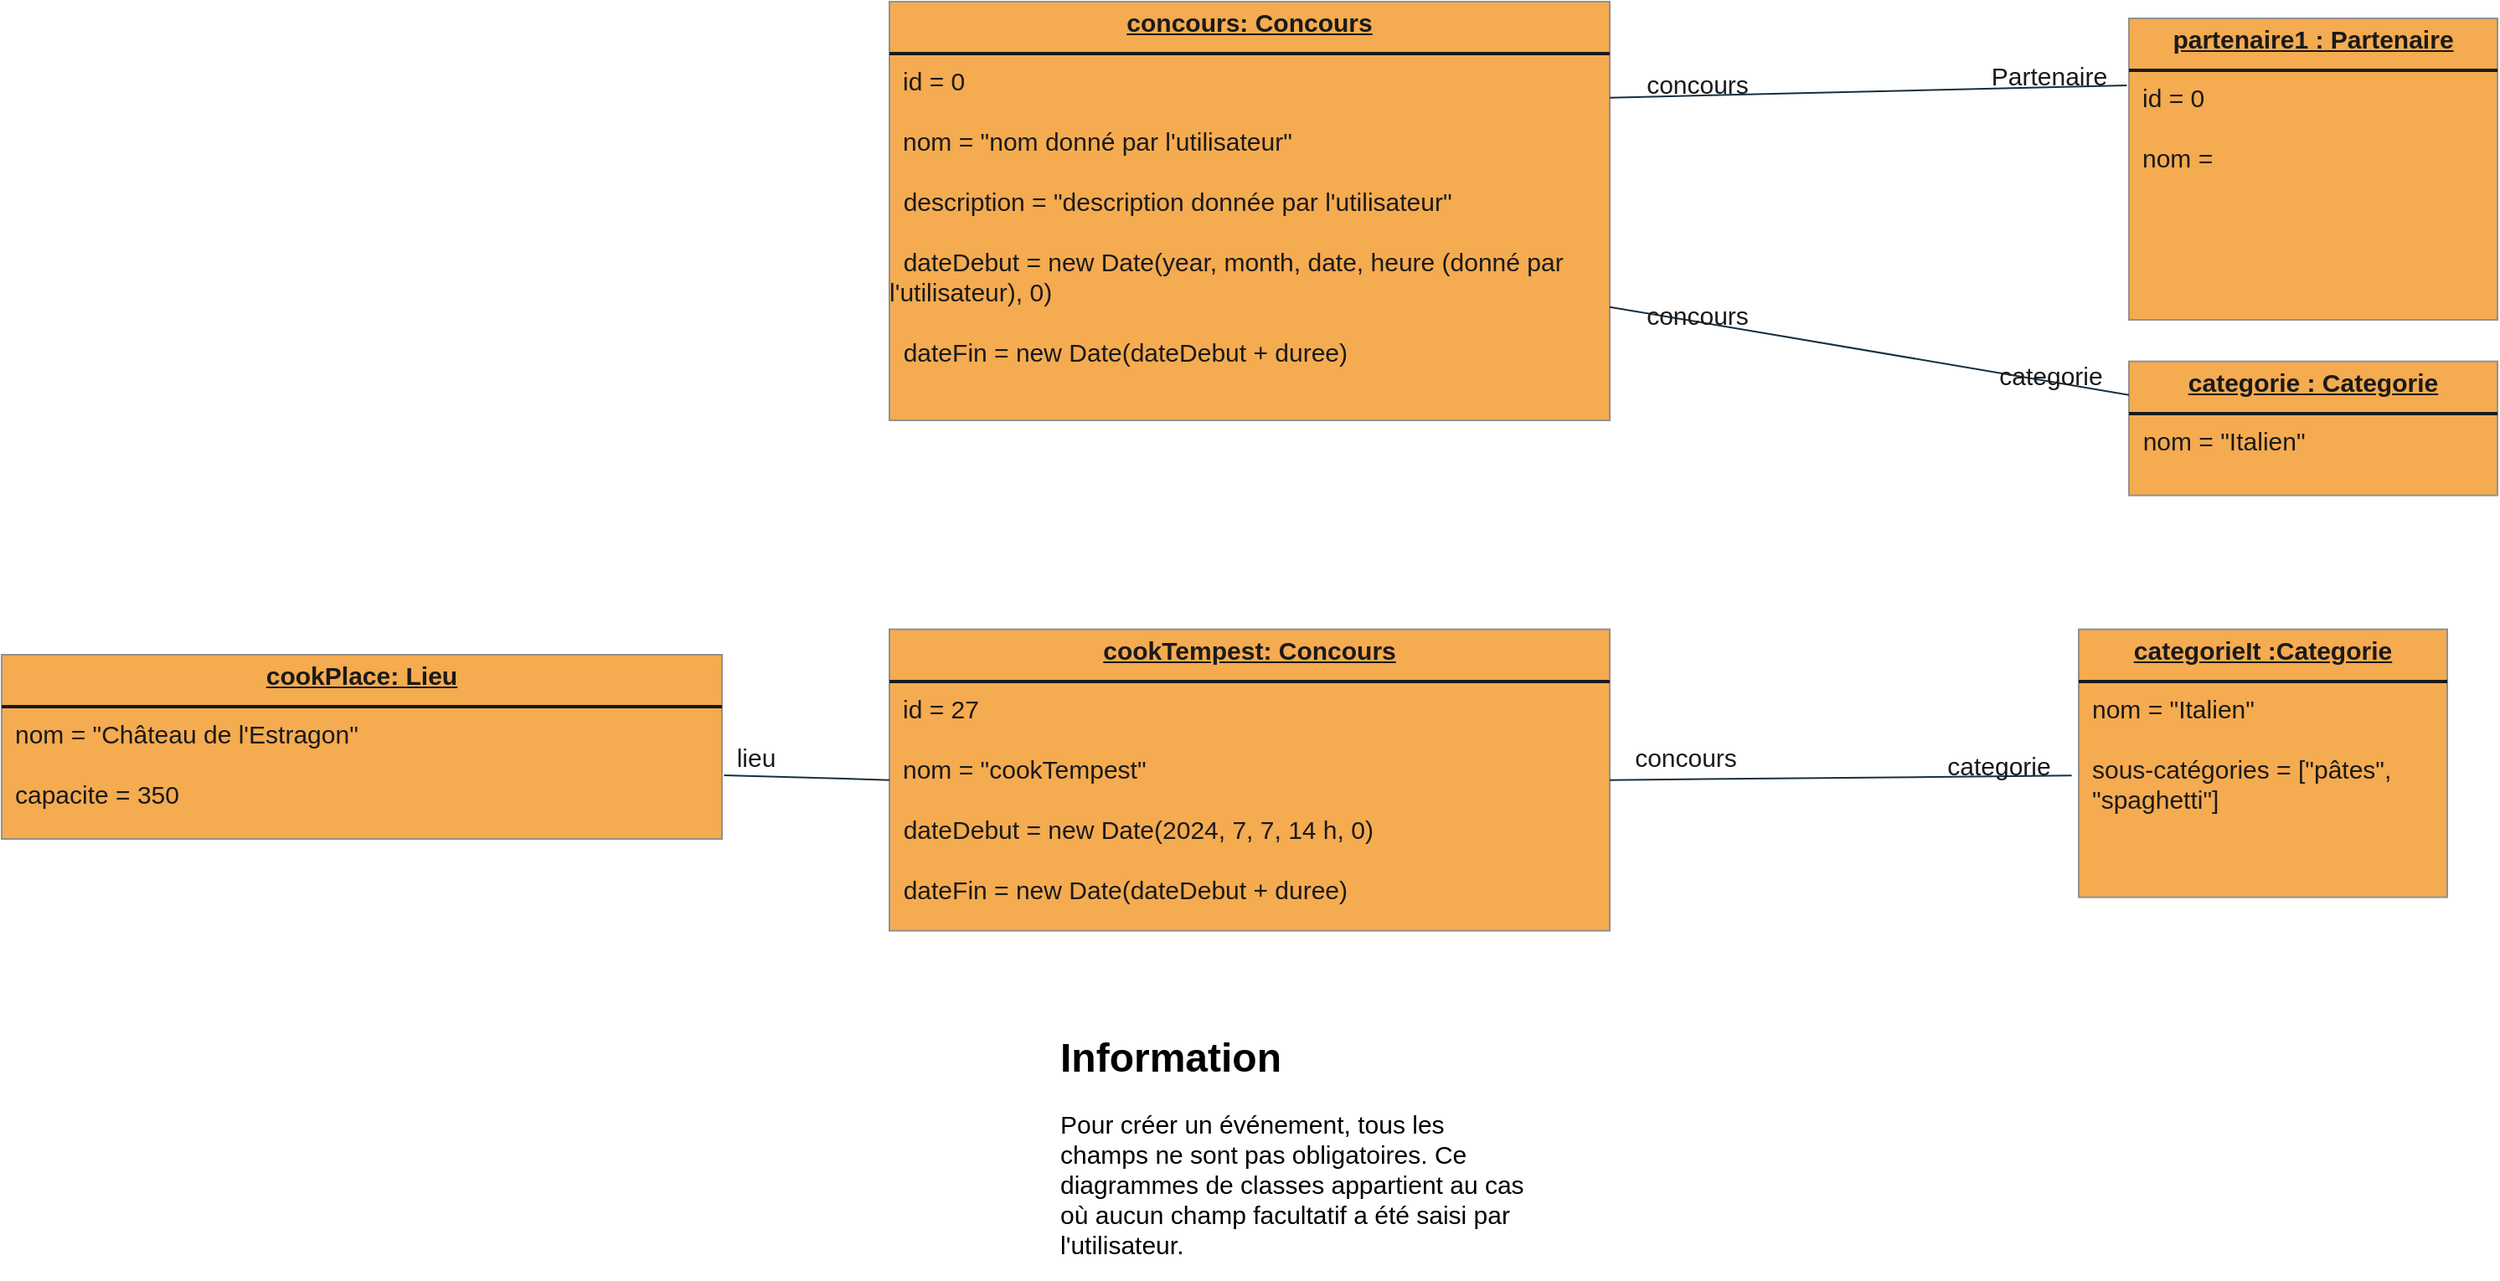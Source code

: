 <mxfile version="24.4.13" type="github">
  <diagram name="Page-1" id="CkdtYTVWs0D_aoovY7cm">
    <mxGraphModel dx="2668" dy="1970" grid="1" gridSize="10" guides="1" tooltips="1" connect="1" arrows="1" fold="1" page="1" pageScale="1" pageWidth="850" pageHeight="1100" math="0" shadow="0">
      <root>
        <mxCell id="0" />
        <mxCell id="1" parent="0" />
        <mxCell id="0bxhLpbx-PE3LNM0eR6W-1" value="&lt;p style=&quot;margin: 4px 0px 0px; text-align: center; text-decoration: underline; font-size: 15px;&quot;&gt;&lt;b style=&quot;font-size: 15px;&quot;&gt;cookTempest: Concours&lt;br style=&quot;font-size: 15px;&quot;&gt;&lt;/b&gt;&lt;/p&gt;&lt;hr style=&quot;border-style: solid; font-size: 15px;&quot;&gt;&lt;p style=&quot;margin: 0px 0px 0px 8px; font-size: 15px;&quot;&gt;id = 27&lt;/p&gt;&lt;p style=&quot;margin: 0px 0px 0px 8px; font-size: 15px;&quot;&gt;&lt;br style=&quot;font-size: 15px;&quot;&gt;&lt;/p&gt;&lt;p style=&quot;margin: 0px 0px 0px 8px; font-size: 15px;&quot;&gt;nom = &quot;cookTempest&quot;&lt;/p&gt;&lt;p style=&quot;margin: 0px 0px 0px 8px; font-size: 15px;&quot;&gt;&lt;br style=&quot;font-size: 15px;&quot;&gt;&lt;/p&gt;&lt;div style=&quot;font-size: 15px;&quot;&gt;&amp;nbsp; dateDebut = new Date(2024, 7, 7, 14 h, 0)&lt;/div&gt;&lt;div style=&quot;font-size: 15px;&quot;&gt;&lt;br style=&quot;font-size: 15px;&quot;&gt;&lt;/div&gt;&lt;div style=&quot;font-size: 15px;&quot;&gt;&amp;nbsp; dateFin = new Date(dateDebut + duree)&lt;/div&gt;&lt;div style=&quot;font-size: 15px;&quot;&gt;&amp;nbsp; &amp;nbsp;&lt;/div&gt;" style="verticalAlign=top;align=left;overflow=fill;html=1;whiteSpace=wrap;labelBackgroundColor=none;fillColor=#F5AB50;strokeColor=#909090;fontColor=#1A1A1A;fontSize=15;" parent="1" vertex="1">
          <mxGeometry x="10" y="-715.18" width="430" height="180" as="geometry" />
        </mxCell>
        <mxCell id="d4wZj_8_hUFDJzm03jYd-7" value="&lt;p style=&quot;margin: 4px 0px 0px; text-align: center; text-decoration: underline; font-size: 15px;&quot;&gt;&lt;b style=&quot;font-size: 15px;&quot;&gt;concours: Concours&lt;br style=&quot;font-size: 15px;&quot;&gt;&lt;/b&gt;&lt;/p&gt;&lt;hr style=&quot;border-style: solid; font-size: 15px;&quot;&gt;&lt;p style=&quot;margin: 0px 0px 0px 8px; font-size: 15px;&quot;&gt;id = 0&lt;/p&gt;&lt;p style=&quot;margin: 0px 0px 0px 8px; font-size: 15px;&quot;&gt;&lt;br style=&quot;font-size: 15px;&quot;&gt;&lt;/p&gt;&lt;p style=&quot;margin: 0px 0px 0px 8px; font-size: 15px;&quot;&gt;nom = &quot;nom donné par l&#39;utilisateur&quot;&lt;/p&gt;&lt;p style=&quot;margin: 0px 0px 0px 8px; font-size: 15px;&quot;&gt;&lt;br style=&quot;font-size: 15px;&quot;&gt;&lt;/p&gt;&lt;div style=&quot;font-size: 15px;&quot;&gt;&amp;nbsp; description = &quot;description donnée par l&#39;utilisateur&quot;&lt;/div&gt;&lt;div style=&quot;font-size: 15px;&quot;&gt;&lt;br style=&quot;font-size: 15px;&quot;&gt;&lt;/div&gt;&lt;div style=&quot;font-size: 15px;&quot;&gt;&amp;nbsp; dateDebut = new Date(year, month, date, heure (donné par l&#39;utilisateur), 0)&lt;/div&gt;&lt;div style=&quot;font-size: 15px;&quot;&gt;&lt;br style=&quot;font-size: 15px;&quot;&gt;&lt;/div&gt;&lt;div style=&quot;font-size: 15px;&quot;&gt;&amp;nbsp; dateFin = new Date(dateDebut + duree)&lt;/div&gt;" style="verticalAlign=top;align=left;overflow=fill;html=1;whiteSpace=wrap;labelBackgroundColor=none;fillColor=#F5AB50;strokeColor=#909090;fontColor=#1A1A1A;fontSize=15;" parent="1" vertex="1">
          <mxGeometry x="10" y="-1090" width="430" height="250" as="geometry" />
        </mxCell>
        <mxCell id="d4wZj_8_hUFDJzm03jYd-10" value="" style="endArrow=none;html=1;rounded=0;entryX=-0.006;entryY=0.251;entryDx=0;entryDy=0;exitX=1;exitY=0.25;exitDx=0;exitDy=0;entryPerimeter=0;labelBackgroundColor=none;strokeColor=#182E3E;fontColor=default;fontSize=15;" parent="1" edge="1">
          <mxGeometry width="50" height="50" relative="1" as="geometry">
            <mxPoint x="440" y="-1032.68" as="sourcePoint" />
            <mxPoint x="748.68" y="-1040.0" as="targetPoint" />
          </mxGeometry>
        </mxCell>
        <mxCell id="d4wZj_8_hUFDJzm03jYd-12" value="&lt;div style=&quot;font-size: 15px;&quot;&gt;Partenaire&lt;/div&gt;" style="edgeLabel;html=1;align=center;verticalAlign=middle;resizable=0;points=[];labelBackgroundColor=none;fontColor=#1A1A1A;fontSize=15;" parent="d4wZj_8_hUFDJzm03jYd-10" vertex="1" connectable="0">
          <mxGeometry x="0.82" y="-1" relative="1" as="geometry">
            <mxPoint x="-19" y="-8" as="offset" />
          </mxGeometry>
        </mxCell>
        <mxCell id="d4wZj_8_hUFDJzm03jYd-13" value="&lt;div style=&quot;font-size: 15px;&quot;&gt;concours&lt;/div&gt;" style="edgeLabel;html=1;align=center;verticalAlign=middle;resizable=0;points=[];labelBackgroundColor=none;fontColor=#1A1A1A;fontSize=15;" parent="d4wZj_8_hUFDJzm03jYd-10" vertex="1" connectable="0">
          <mxGeometry x="-0.567" relative="1" as="geometry">
            <mxPoint x="-15" y="-7" as="offset" />
          </mxGeometry>
        </mxCell>
        <mxCell id="d4wZj_8_hUFDJzm03jYd-14" value="&lt;p style=&quot;margin: 4px 0px 0px; text-align: center; text-decoration: underline; font-size: 15px;&quot;&gt;&lt;b style=&quot;font-size: 15px;&quot;&gt;partenaire1 : Partenaire &lt;/b&gt;&lt;/p&gt;&lt;hr style=&quot;border-style: solid; font-size: 15px;&quot;&gt;&lt;p style=&quot;margin: 0px 0px 0px 8px; font-size: 15px;&quot;&gt;id = 0&lt;/p&gt;&lt;p style=&quot;margin: 0px 0px 0px 8px; font-size: 15px;&quot;&gt;&lt;br style=&quot;font-size: 15px;&quot;&gt;&lt;/p&gt;&lt;p style=&quot;margin: 0px 0px 0px 8px; font-size: 15px;&quot;&gt;nom = &lt;br style=&quot;font-size: 15px;&quot;&gt;&lt;/p&gt;" style="verticalAlign=top;align=left;overflow=fill;html=1;whiteSpace=wrap;labelBackgroundColor=none;fillColor=#F5AB50;strokeColor=#909090;fontColor=#1A1A1A;fontSize=15;" parent="1" vertex="1">
          <mxGeometry x="750" y="-1080" width="220" height="180" as="geometry" />
        </mxCell>
        <mxCell id="d4wZj_8_hUFDJzm03jYd-16" value="&lt;p style=&quot;margin: 4px 0px 0px; text-align: center; text-decoration: underline; font-size: 15px;&quot;&gt;&lt;b style=&quot;font-size: 15px;&quot;&gt;categorie : Categorie &lt;/b&gt;&lt;/p&gt;&lt;hr style=&quot;border-style: solid; font-size: 15px;&quot;&gt;&amp;nbsp; nom = &quot;Italien&quot;" style="verticalAlign=top;align=left;overflow=fill;html=1;whiteSpace=wrap;labelBackgroundColor=none;fillColor=#F5AB50;strokeColor=#909090;fontColor=#1A1A1A;fontSize=15;" parent="1" vertex="1">
          <mxGeometry x="750" y="-875.18" width="220" height="80" as="geometry" />
        </mxCell>
        <mxCell id="d4wZj_8_hUFDJzm03jYd-17" value="" style="endArrow=none;html=1;rounded=0;entryX=0;entryY=0.25;entryDx=0;entryDy=0;exitX=1;exitY=0.75;exitDx=0;exitDy=0;labelBackgroundColor=none;strokeColor=#182E3E;fontColor=default;fontSize=15;" parent="1" target="d4wZj_8_hUFDJzm03jYd-16" edge="1">
          <mxGeometry width="50" height="50" relative="1" as="geometry">
            <mxPoint x="440" y="-907.68" as="sourcePoint" />
            <mxPoint x="657" y="-895.18" as="targetPoint" />
          </mxGeometry>
        </mxCell>
        <mxCell id="d4wZj_8_hUFDJzm03jYd-18" value="categorie" style="edgeLabel;html=1;align=center;verticalAlign=middle;resizable=0;points=[];labelBackgroundColor=none;fontColor=#1A1A1A;fontSize=15;" parent="d4wZj_8_hUFDJzm03jYd-17" vertex="1" connectable="0">
          <mxGeometry x="0.82" y="-1" relative="1" as="geometry">
            <mxPoint x="-19" y="-8" as="offset" />
          </mxGeometry>
        </mxCell>
        <mxCell id="d4wZj_8_hUFDJzm03jYd-19" value="&lt;div style=&quot;font-size: 15px;&quot;&gt;concours&lt;/div&gt;" style="edgeLabel;html=1;align=center;verticalAlign=middle;resizable=0;points=[];labelBackgroundColor=none;fontColor=#1A1A1A;fontSize=15;" parent="d4wZj_8_hUFDJzm03jYd-17" vertex="1" connectable="0">
          <mxGeometry x="-0.567" relative="1" as="geometry">
            <mxPoint x="-15" y="-7" as="offset" />
          </mxGeometry>
        </mxCell>
        <mxCell id="0bxhLpbx-PE3LNM0eR6W-2" value="" style="endArrow=none;html=1;rounded=0;exitX=1;exitY=0.5;exitDx=0;exitDy=0;entryX=-0.019;entryY=0.546;entryDx=0;entryDy=0;entryPerimeter=0;labelBackgroundColor=none;strokeColor=#182E3E;fontColor=default;fontSize=15;" parent="1" source="0bxhLpbx-PE3LNM0eR6W-1" target="0bxhLpbx-PE3LNM0eR6W-5" edge="1">
          <mxGeometry width="50" height="50" relative="1" as="geometry">
            <mxPoint x="470" y="-625.18" as="sourcePoint" />
            <mxPoint x="820" y="-515.18" as="targetPoint" />
          </mxGeometry>
        </mxCell>
        <mxCell id="0bxhLpbx-PE3LNM0eR6W-3" value="categorie" style="edgeLabel;html=1;align=center;verticalAlign=middle;resizable=0;points=[];labelBackgroundColor=none;fontColor=#1A1A1A;fontSize=15;" parent="0bxhLpbx-PE3LNM0eR6W-2" vertex="1" connectable="0">
          <mxGeometry x="0.82" y="-1" relative="1" as="geometry">
            <mxPoint x="-19" y="-8" as="offset" />
          </mxGeometry>
        </mxCell>
        <mxCell id="0bxhLpbx-PE3LNM0eR6W-4" value="&lt;div style=&quot;font-size: 15px;&quot;&gt;concours&lt;/div&gt;" style="edgeLabel;html=1;align=center;verticalAlign=middle;resizable=0;points=[];labelBackgroundColor=none;fontColor=#1A1A1A;fontSize=15;" parent="0bxhLpbx-PE3LNM0eR6W-2" vertex="1" connectable="0">
          <mxGeometry x="-0.567" relative="1" as="geometry">
            <mxPoint x="-15" y="-14" as="offset" />
          </mxGeometry>
        </mxCell>
        <mxCell id="0bxhLpbx-PE3LNM0eR6W-5" value="&lt;p style=&quot;margin: 4px 0px 0px; text-align: center; text-decoration: underline; font-size: 15px;&quot;&gt;&lt;b style=&quot;font-size: 15px;&quot;&gt;categorieIt :Categorie&lt;/b&gt;&lt;/p&gt;&lt;hr style=&quot;border-style: solid; font-size: 15px;&quot;&gt;&lt;p style=&quot;margin: 0px 0px 0px 8px; font-size: 15px;&quot;&gt;&lt;span style=&quot;background-color: initial; font-size: 15px;&quot;&gt;nom = &quot;Italien&quot;&lt;/span&gt;&lt;br style=&quot;font-size: 15px;&quot;&gt;&lt;/p&gt;&lt;p style=&quot;margin: 0px 0px 0px 8px; font-size: 15px;&quot;&gt;&lt;span style=&quot;background-color: initial; font-size: 15px;&quot;&gt;&lt;br style=&quot;font-size: 15px;&quot;&gt;&lt;/span&gt;&lt;/p&gt;&lt;p style=&quot;margin: 0px 0px 0px 8px; font-size: 15px;&quot;&gt;&lt;span style=&quot;background-color: initial; font-size: 15px;&quot;&gt;sous-catégories = [&quot;pâtes&quot;, &quot;spaghetti&quot;]&lt;/span&gt;&lt;/p&gt;" style="verticalAlign=top;align=left;overflow=fill;html=1;whiteSpace=wrap;labelBackgroundColor=none;fillColor=#F5AB50;strokeColor=#909090;fontColor=#1A1A1A;fontSize=15;" parent="1" vertex="1">
          <mxGeometry x="720" y="-715.18" width="220" height="160" as="geometry" />
        </mxCell>
        <mxCell id="0bxhLpbx-PE3LNM0eR6W-23" value="&lt;p style=&quot;margin: 4px 0px 0px; text-align: center; text-decoration: underline; font-size: 15px;&quot;&gt;&lt;b style=&quot;font-size: 15px;&quot;&gt;cookPlace: Lieu&lt;br style=&quot;font-size: 15px;&quot;&gt;&lt;/b&gt;&lt;/p&gt;&lt;hr style=&quot;border-style: solid; font-size: 15px;&quot;&gt;&lt;p style=&quot;margin: 0px 0px 0px 8px; font-size: 15px;&quot;&gt;nom = &quot;Château de l&#39;Estragon&quot;&amp;nbsp;&lt;/p&gt;&lt;p style=&quot;margin: 0px 0px 0px 8px; font-size: 15px;&quot;&gt;&lt;br style=&quot;font-size: 15px;&quot;&gt;&lt;/p&gt;&lt;p style=&quot;margin: 0px 0px 0px 8px; font-size: 15px;&quot;&gt;capacite = 350&lt;/p&gt;" style="verticalAlign=top;align=left;overflow=fill;html=1;whiteSpace=wrap;labelBackgroundColor=none;fillColor=#F5AB50;strokeColor=#909090;fontColor=#1A1A1A;fontSize=15;" parent="1" vertex="1">
          <mxGeometry x="-520" y="-700" width="430" height="110" as="geometry" />
        </mxCell>
        <mxCell id="0bxhLpbx-PE3LNM0eR6W-87" value="" style="endArrow=none;html=1;rounded=0;strokeColor=#182E3E;fontColor=#1A1A1A;entryX=0;entryY=0.5;entryDx=0;entryDy=0;exitX=1.003;exitY=0.654;exitDx=0;exitDy=0;exitPerimeter=0;fontSize=15;" parent="1" source="0bxhLpbx-PE3LNM0eR6W-23" target="0bxhLpbx-PE3LNM0eR6W-1" edge="1">
          <mxGeometry width="50" height="50" relative="1" as="geometry">
            <mxPoint x="-100" y="-615.18" as="sourcePoint" />
            <mxPoint x="-15" y="-545.18" as="targetPoint" />
          </mxGeometry>
        </mxCell>
        <mxCell id="0bxhLpbx-PE3LNM0eR6W-91" value="lieu" style="edgeLabel;html=1;align=center;verticalAlign=middle;resizable=0;points=[];strokeColor=#909090;fontColor=#1A1A1A;fillColor=#F5AB50;fontSize=15;" parent="0bxhLpbx-PE3LNM0eR6W-87" vertex="1" connectable="0">
          <mxGeometry x="-0.552" relative="1" as="geometry">
            <mxPoint x="-4" y="-12" as="offset" />
          </mxGeometry>
        </mxCell>
        <mxCell id="vHlDbWa8EEW028449BbG-3" value="&lt;h1 style=&quot;margin-top: 0px;&quot;&gt;Information&lt;/h1&gt;&lt;p&gt;&lt;font style=&quot;font-size: 15px;&quot;&gt;Pour créer un événement, tous les champs ne sont pas obligatoires. Ce diagrammes de classes appartient au cas où aucun champ facultatif a été saisi par l&#39;utilisateur.&lt;/font&gt;&lt;/p&gt;" style="text;html=1;whiteSpace=wrap;overflow=hidden;rounded=0;" vertex="1" parent="1">
          <mxGeometry x="110" y="-480" width="280" height="150" as="geometry" />
        </mxCell>
      </root>
    </mxGraphModel>
  </diagram>
</mxfile>
